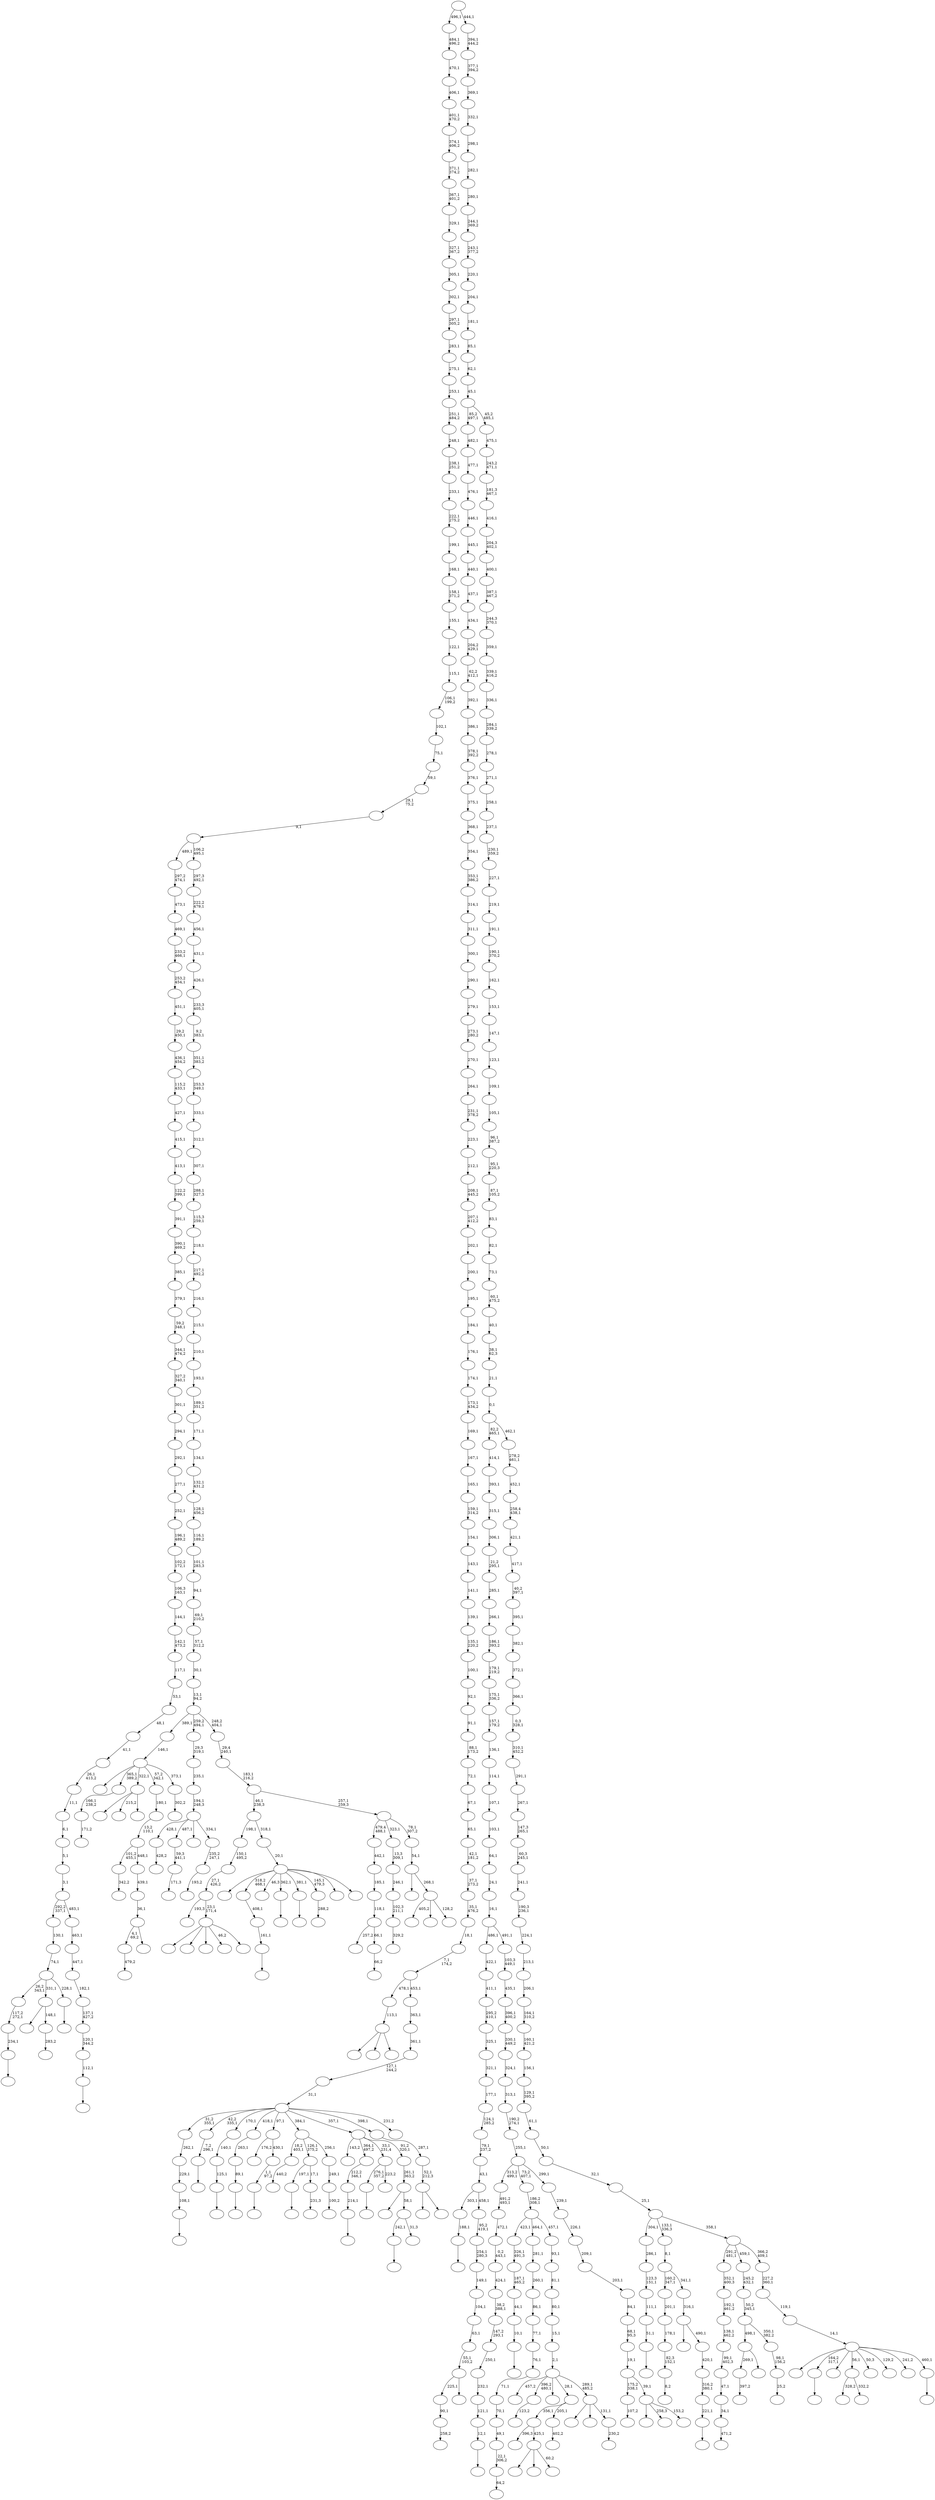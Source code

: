digraph T {
	600 [label=""]
	599 [label=""]
	598 [label=""]
	597 [label=""]
	596 [label=""]
	595 [label=""]
	594 [label=""]
	593 [label=""]
	592 [label=""]
	591 [label=""]
	590 [label=""]
	589 [label=""]
	588 [label=""]
	587 [label=""]
	586 [label=""]
	585 [label=""]
	584 [label=""]
	583 [label=""]
	582 [label=""]
	581 [label=""]
	580 [label=""]
	579 [label=""]
	578 [label=""]
	577 [label=""]
	576 [label=""]
	575 [label=""]
	574 [label=""]
	573 [label=""]
	572 [label=""]
	571 [label=""]
	570 [label=""]
	569 [label=""]
	568 [label=""]
	567 [label=""]
	566 [label=""]
	565 [label=""]
	564 [label=""]
	563 [label=""]
	562 [label=""]
	561 [label=""]
	560 [label=""]
	559 [label=""]
	558 [label=""]
	557 [label=""]
	556 [label=""]
	555 [label=""]
	554 [label=""]
	553 [label=""]
	552 [label=""]
	551 [label=""]
	550 [label=""]
	549 [label=""]
	548 [label=""]
	547 [label=""]
	546 [label=""]
	545 [label=""]
	544 [label=""]
	543 [label=""]
	542 [label=""]
	541 [label=""]
	540 [label=""]
	539 [label=""]
	538 [label=""]
	537 [label=""]
	536 [label=""]
	535 [label=""]
	534 [label=""]
	533 [label=""]
	532 [label=""]
	531 [label=""]
	530 [label=""]
	529 [label=""]
	528 [label=""]
	527 [label=""]
	526 [label=""]
	525 [label=""]
	524 [label=""]
	523 [label=""]
	522 [label=""]
	521 [label=""]
	520 [label=""]
	519 [label=""]
	518 [label=""]
	517 [label=""]
	516 [label=""]
	515 [label=""]
	514 [label=""]
	513 [label=""]
	512 [label=""]
	511 [label=""]
	510 [label=""]
	509 [label=""]
	508 [label=""]
	507 [label=""]
	506 [label=""]
	505 [label=""]
	504 [label=""]
	503 [label=""]
	502 [label=""]
	501 [label=""]
	500 [label=""]
	499 [label=""]
	498 [label=""]
	497 [label=""]
	496 [label=""]
	495 [label=""]
	494 [label=""]
	493 [label=""]
	492 [label=""]
	491 [label=""]
	490 [label=""]
	489 [label=""]
	488 [label=""]
	487 [label=""]
	486 [label=""]
	485 [label=""]
	484 [label=""]
	483 [label=""]
	482 [label=""]
	481 [label=""]
	480 [label=""]
	479 [label=""]
	478 [label=""]
	477 [label=""]
	476 [label=""]
	475 [label=""]
	474 [label=""]
	473 [label=""]
	472 [label=""]
	471 [label=""]
	470 [label=""]
	469 [label=""]
	468 [label=""]
	467 [label=""]
	466 [label=""]
	465 [label=""]
	464 [label=""]
	463 [label=""]
	462 [label=""]
	461 [label=""]
	460 [label=""]
	459 [label=""]
	458 [label=""]
	457 [label=""]
	456 [label=""]
	455 [label=""]
	454 [label=""]
	453 [label=""]
	452 [label=""]
	451 [label=""]
	450 [label=""]
	449 [label=""]
	448 [label=""]
	447 [label=""]
	446 [label=""]
	445 [label=""]
	444 [label=""]
	443 [label=""]
	442 [label=""]
	441 [label=""]
	440 [label=""]
	439 [label=""]
	438 [label=""]
	437 [label=""]
	436 [label=""]
	435 [label=""]
	434 [label=""]
	433 [label=""]
	432 [label=""]
	431 [label=""]
	430 [label=""]
	429 [label=""]
	428 [label=""]
	427 [label=""]
	426 [label=""]
	425 [label=""]
	424 [label=""]
	423 [label=""]
	422 [label=""]
	421 [label=""]
	420 [label=""]
	419 [label=""]
	418 [label=""]
	417 [label=""]
	416 [label=""]
	415 [label=""]
	414 [label=""]
	413 [label=""]
	412 [label=""]
	411 [label=""]
	410 [label=""]
	409 [label=""]
	408 [label=""]
	407 [label=""]
	406 [label=""]
	405 [label=""]
	404 [label=""]
	403 [label=""]
	402 [label=""]
	401 [label=""]
	400 [label=""]
	399 [label=""]
	398 [label=""]
	397 [label=""]
	396 [label=""]
	395 [label=""]
	394 [label=""]
	393 [label=""]
	392 [label=""]
	391 [label=""]
	390 [label=""]
	389 [label=""]
	388 [label=""]
	387 [label=""]
	386 [label=""]
	385 [label=""]
	384 [label=""]
	383 [label=""]
	382 [label=""]
	381 [label=""]
	380 [label=""]
	379 [label=""]
	378 [label=""]
	377 [label=""]
	376 [label=""]
	375 [label=""]
	374 [label=""]
	373 [label=""]
	372 [label=""]
	371 [label=""]
	370 [label=""]
	369 [label=""]
	368 [label=""]
	367 [label=""]
	366 [label=""]
	365 [label=""]
	364 [label=""]
	363 [label=""]
	362 [label=""]
	361 [label=""]
	360 [label=""]
	359 [label=""]
	358 [label=""]
	357 [label=""]
	356 [label=""]
	355 [label=""]
	354 [label=""]
	353 [label=""]
	352 [label=""]
	351 [label=""]
	350 [label=""]
	349 [label=""]
	348 [label=""]
	347 [label=""]
	346 [label=""]
	345 [label=""]
	344 [label=""]
	343 [label=""]
	342 [label=""]
	341 [label=""]
	340 [label=""]
	339 [label=""]
	338 [label=""]
	337 [label=""]
	336 [label=""]
	335 [label=""]
	334 [label=""]
	333 [label=""]
	332 [label=""]
	331 [label=""]
	330 [label=""]
	329 [label=""]
	328 [label=""]
	327 [label=""]
	326 [label=""]
	325 [label=""]
	324 [label=""]
	323 [label=""]
	322 [label=""]
	321 [label=""]
	320 [label=""]
	319 [label=""]
	318 [label=""]
	317 [label=""]
	316 [label=""]
	315 [label=""]
	314 [label=""]
	313 [label=""]
	312 [label=""]
	311 [label=""]
	310 [label=""]
	309 [label=""]
	308 [label=""]
	307 [label=""]
	306 [label=""]
	305 [label=""]
	304 [label=""]
	303 [label=""]
	302 [label=""]
	301 [label=""]
	300 [label=""]
	299 [label=""]
	298 [label=""]
	297 [label=""]
	296 [label=""]
	295 [label=""]
	294 [label=""]
	293 [label=""]
	292 [label=""]
	291 [label=""]
	290 [label=""]
	289 [label=""]
	288 [label=""]
	287 [label=""]
	286 [label=""]
	285 [label=""]
	284 [label=""]
	283 [label=""]
	282 [label=""]
	281 [label=""]
	280 [label=""]
	279 [label=""]
	278 [label=""]
	277 [label=""]
	276 [label=""]
	275 [label=""]
	274 [label=""]
	273 [label=""]
	272 [label=""]
	271 [label=""]
	270 [label=""]
	269 [label=""]
	268 [label=""]
	267 [label=""]
	266 [label=""]
	265 [label=""]
	264 [label=""]
	263 [label=""]
	262 [label=""]
	261 [label=""]
	260 [label=""]
	259 [label=""]
	258 [label=""]
	257 [label=""]
	256 [label=""]
	255 [label=""]
	254 [label=""]
	253 [label=""]
	252 [label=""]
	251 [label=""]
	250 [label=""]
	249 [label=""]
	248 [label=""]
	247 [label=""]
	246 [label=""]
	245 [label=""]
	244 [label=""]
	243 [label=""]
	242 [label=""]
	241 [label=""]
	240 [label=""]
	239 [label=""]
	238 [label=""]
	237 [label=""]
	236 [label=""]
	235 [label=""]
	234 [label=""]
	233 [label=""]
	232 [label=""]
	231 [label=""]
	230 [label=""]
	229 [label=""]
	228 [label=""]
	227 [label=""]
	226 [label=""]
	225 [label=""]
	224 [label=""]
	223 [label=""]
	222 [label=""]
	221 [label=""]
	220 [label=""]
	219 [label=""]
	218 [label=""]
	217 [label=""]
	216 [label=""]
	215 [label=""]
	214 [label=""]
	213 [label=""]
	212 [label=""]
	211 [label=""]
	210 [label=""]
	209 [label=""]
	208 [label=""]
	207 [label=""]
	206 [label=""]
	205 [label=""]
	204 [label=""]
	203 [label=""]
	202 [label=""]
	201 [label=""]
	200 [label=""]
	199 [label=""]
	198 [label=""]
	197 [label=""]
	196 [label=""]
	195 [label=""]
	194 [label=""]
	193 [label=""]
	192 [label=""]
	191 [label=""]
	190 [label=""]
	189 [label=""]
	188 [label=""]
	187 [label=""]
	186 [label=""]
	185 [label=""]
	184 [label=""]
	183 [label=""]
	182 [label=""]
	181 [label=""]
	180 [label=""]
	179 [label=""]
	178 [label=""]
	177 [label=""]
	176 [label=""]
	175 [label=""]
	174 [label=""]
	173 [label=""]
	172 [label=""]
	171 [label=""]
	170 [label=""]
	169 [label=""]
	168 [label=""]
	167 [label=""]
	166 [label=""]
	165 [label=""]
	164 [label=""]
	163 [label=""]
	162 [label=""]
	161 [label=""]
	160 [label=""]
	159 [label=""]
	158 [label=""]
	157 [label=""]
	156 [label=""]
	155 [label=""]
	154 [label=""]
	153 [label=""]
	152 [label=""]
	151 [label=""]
	150 [label=""]
	149 [label=""]
	148 [label=""]
	147 [label=""]
	146 [label=""]
	145 [label=""]
	144 [label=""]
	143 [label=""]
	142 [label=""]
	141 [label=""]
	140 [label=""]
	139 [label=""]
	138 [label=""]
	137 [label=""]
	136 [label=""]
	135 [label=""]
	134 [label=""]
	133 [label=""]
	132 [label=""]
	131 [label=""]
	130 [label=""]
	129 [label=""]
	128 [label=""]
	127 [label=""]
	126 [label=""]
	125 [label=""]
	124 [label=""]
	123 [label=""]
	122 [label=""]
	121 [label=""]
	120 [label=""]
	119 [label=""]
	118 [label=""]
	117 [label=""]
	116 [label=""]
	115 [label=""]
	114 [label=""]
	113 [label=""]
	112 [label=""]
	111 [label=""]
	110 [label=""]
	109 [label=""]
	108 [label=""]
	107 [label=""]
	106 [label=""]
	105 [label=""]
	104 [label=""]
	103 [label=""]
	102 [label=""]
	101 [label=""]
	100 [label=""]
	99 [label=""]
	98 [label=""]
	97 [label=""]
	96 [label=""]
	95 [label=""]
	94 [label=""]
	93 [label=""]
	92 [label=""]
	91 [label=""]
	90 [label=""]
	89 [label=""]
	88 [label=""]
	87 [label=""]
	86 [label=""]
	85 [label=""]
	84 [label=""]
	83 [label=""]
	82 [label=""]
	81 [label=""]
	80 [label=""]
	79 [label=""]
	78 [label=""]
	77 [label=""]
	76 [label=""]
	75 [label=""]
	74 [label=""]
	73 [label=""]
	72 [label=""]
	71 [label=""]
	70 [label=""]
	69 [label=""]
	68 [label=""]
	67 [label=""]
	66 [label=""]
	65 [label=""]
	64 [label=""]
	63 [label=""]
	62 [label=""]
	61 [label=""]
	60 [label=""]
	59 [label=""]
	58 [label=""]
	57 [label=""]
	56 [label=""]
	55 [label=""]
	54 [label=""]
	53 [label=""]
	52 [label=""]
	51 [label=""]
	50 [label=""]
	49 [label=""]
	48 [label=""]
	47 [label=""]
	46 [label=""]
	45 [label=""]
	44 [label=""]
	43 [label=""]
	42 [label=""]
	41 [label=""]
	40 [label=""]
	39 [label=""]
	38 [label=""]
	37 [label=""]
	36 [label=""]
	35 [label=""]
	34 [label=""]
	33 [label=""]
	32 [label=""]
	31 [label=""]
	30 [label=""]
	29 [label=""]
	28 [label=""]
	27 [label=""]
	26 [label=""]
	25 [label=""]
	24 [label=""]
	23 [label=""]
	22 [label=""]
	21 [label=""]
	20 [label=""]
	19 [label=""]
	18 [label=""]
	17 [label=""]
	16 [label=""]
	15 [label=""]
	14 [label=""]
	13 [label=""]
	12 [label=""]
	11 [label=""]
	10 [label=""]
	9 [label=""]
	8 [label=""]
	7 [label=""]
	6 [label=""]
	5 [label=""]
	4 [label=""]
	3 [label=""]
	2 [label=""]
	1 [label=""]
	0 [label=""]
	598 -> 599 [label=""]
	592 -> 593 [label="479,2"]
	586 -> 587 [label="8,2"]
	585 -> 586 [label="82,3\n152,1"]
	584 -> 585 [label="178,1"]
	583 -> 584 [label="201,1"]
	581 -> 582 [label=""]
	580 -> 581 [label="108,1"]
	579 -> 580 [label="229,1"]
	578 -> 579 [label="262,1"]
	575 -> 576 [label=""]
	574 -> 575 [label="7,2\n296,1"]
	572 -> 573 [label=""]
	571 -> 572 [label="125,1"]
	570 -> 571 [label="140,1"]
	568 -> 569 [label="397,2"]
	566 -> 567 [label=""]
	563 -> 564 [label="428,2"]
	560 -> 568 [label="269,1"]
	560 -> 561 [label=""]
	558 -> 559 [label="342,2"]
	554 -> 555 [label=""]
	551 -> 552 [label=""]
	550 -> 551 [label="188,1"]
	548 -> 549 [label=""]
	547 -> 548 [label="10,1"]
	546 -> 547 [label="44,1"]
	545 -> 546 [label="187,1\n465,2"]
	544 -> 545 [label="326,1\n491,3"]
	542 -> 543 [label=""]
	541 -> 542 [label="234,1"]
	540 -> 541 [label="117,2\n272,1"]
	538 -> 539 [label="64,2"]
	537 -> 538 [label="22,1\n306,2"]
	536 -> 537 [label="49,1"]
	535 -> 536 [label="70,1"]
	534 -> 535 [label="71,1"]
	533 -> 534 [label="76,1"]
	532 -> 533 [label="77,1"]
	531 -> 532 [label="86,1"]
	530 -> 531 [label="260,1"]
	529 -> 530 [label="281,1"]
	526 -> 527 [label=""]
	525 -> 526 [label="89,1"]
	524 -> 525 [label="263,1"]
	522 -> 523 [label=""]
	521 -> 522 [label="214,1"]
	520 -> 521 [label="212,2\n346,1"]
	518 -> 519 [label="471,2"]
	517 -> 518 [label="34,1"]
	516 -> 517 [label="47,1"]
	515 -> 516 [label="99,1\n402,3"]
	514 -> 515 [label="138,1\n462,2"]
	513 -> 514 [label="192,1\n461,2"]
	512 -> 513 [label="352,1\n400,3"]
	510 -> 511 [label=""]
	509 -> 510 [label="51,1"]
	508 -> 509 [label="111,1"]
	507 -> 508 [label="123,3\n151,1"]
	506 -> 507 [label="286,1"]
	504 -> 505 [label="440,2"]
	501 -> 502 [label=""]
	500 -> 501 [label="161,1"]
	499 -> 500 [label="408,1"]
	495 -> 496 [label="231,3"]
	494 -> 598 [label="197,1"]
	494 -> 495 [label="17,1"]
	492 -> 493 [label=""]
	491 -> 492 [label="1,1\n97,2"]
	490 -> 600 [label="176,2"]
	490 -> 491 [label="430,1"]
	486 -> 487 [label="123,2"]
	484 -> 485 [label="25,2"]
	483 -> 484 [label="98,1\n156,2"]
	482 -> 560 [label="498,1"]
	482 -> 483 [label="350,1\n382,2"]
	481 -> 482 [label="50,2\n345,1"]
	480 -> 481 [label="245,2\n432,1"]
	477 -> 554 [label="276,1\n357,2"]
	477 -> 478 [label="223,2"]
	475 -> 476 [label="100,2"]
	474 -> 475 [label="249,1"]
	473 -> 504 [label="18,2\n403,1"]
	473 -> 494 [label="126,1\n375,2"]
	473 -> 474 [label="256,1"]
	471 -> 472 [label="171,2"]
	470 -> 471 [label="166,1\n238,2"]
	468 -> 565 [label=""]
	468 -> 553 [label="215,2"]
	468 -> 469 [label=""]
	464 -> 566 [label="242,1"]
	464 -> 465 [label="31,3"]
	463 -> 497 [label=""]
	463 -> 464 [label="58,1"]
	462 -> 463 [label="261,1\n363,2"]
	461 -> 588 [label="143,2"]
	461 -> 520 [label="364,1\n497,2"]
	461 -> 477 [label="33,1\n231,4"]
	461 -> 462 [label="91,2\n320,1"]
	458 -> 528 [label=""]
	458 -> 488 [label=""]
	458 -> 459 [label="60,2"]
	457 -> 591 [label="396,3"]
	457 -> 458 [label="425,1"]
	455 -> 456 [label=""]
	454 -> 455 [label="12,1"]
	453 -> 454 [label="121,1"]
	452 -> 453 [label="232,1"]
	451 -> 452 [label="250,1"]
	450 -> 451 [label="147,2\n293,1"]
	449 -> 450 [label="38,2\n388,1"]
	448 -> 449 [label="424,1"]
	447 -> 448 [label="0,2\n443,1"]
	446 -> 447 [label="472,1"]
	445 -> 446 [label="491,2\n493,1"]
	443 -> 562 [label=""]
	443 -> 444 [label=""]
	442 -> 443 [label="52,1\n212,3"]
	441 -> 442 [label="287,1"]
	438 -> 439 [label=""]
	436 -> 592 [label="4,1\n69,2"]
	436 -> 437 [label=""]
	435 -> 436 [label="36,1"]
	434 -> 435 [label="439,1"]
	433 -> 558 [label="101,2\n455,1"]
	433 -> 434 [label="448,1"]
	432 -> 433 [label="13,2\n110,1"]
	431 -> 432 [label="180,1"]
	429 -> 430 [label="66,2"]
	428 -> 589 [label="257,2"]
	428 -> 429 [label="66,1"]
	427 -> 428 [label="118,1"]
	426 -> 427 [label="185,1"]
	425 -> 426 [label="442,1"]
	423 -> 424 [label="302,2"]
	422 -> 489 [label=""]
	422 -> 470 [label="365,1\n389,2"]
	422 -> 468 [label="322,1"]
	422 -> 431 [label="57,2\n342,1"]
	422 -> 423 [label="373,1"]
	421 -> 422 [label="146,1"]
	419 -> 420 [label=""]
	417 -> 418 [label=""]
	415 -> 416 [label="107,2"]
	413 -> 414 [label="402,2"]
	412 -> 457 [label="356,1"]
	412 -> 413 [label="205,1"]
	410 -> 411 [label="171,3"]
	409 -> 410 [label="59,3\n441,1"]
	407 -> 503 [label=""]
	407 -> 479 [label=""]
	407 -> 408 [label=""]
	406 -> 407 [label="113,1"]
	404 -> 405 [label="329,2"]
	403 -> 404 [label="102,3\n211,1"]
	402 -> 403 [label="246,1"]
	401 -> 402 [label="13,3\n309,1"]
	398 -> 399 [label="283,2"]
	397 -> 557 [label=""]
	397 -> 398 [label="148,1"]
	391 -> 392 [label="288,2"]
	389 -> 393 [label="328,2"]
	389 -> 390 [label="332,2"]
	387 -> 388 [label="230,2"]
	386 -> 595 [label=""]
	386 -> 400 [label=""]
	386 -> 387 [label="131,1"]
	385 -> 577 [label="457,2"]
	385 -> 486 [label="396,2\n480,1"]
	385 -> 440 [label=""]
	385 -> 412 [label="28,1"]
	385 -> 386 [label="289,1\n485,2"]
	384 -> 385 [label="2,1"]
	383 -> 384 [label="15,1"]
	382 -> 383 [label="80,1"]
	381 -> 382 [label="81,1"]
	380 -> 381 [label="93,1"]
	379 -> 544 [label="423,1"]
	379 -> 529 [label="464,1"]
	379 -> 380 [label="457,1"]
	378 -> 379 [label="186,2\n308,1"]
	376 -> 377 [label="193,2"]
	375 -> 376 [label="235,2\n247,1"]
	374 -> 563 [label="428,1"]
	374 -> 409 [label="487,1"]
	374 -> 396 [label=""]
	374 -> 375 [label="334,1"]
	373 -> 374 [label="194,1\n248,3"]
	372 -> 373 [label="235,1"]
	371 -> 372 [label="29,3\n319,1"]
	369 -> 370 [label=""]
	368 -> 540 [label="26,2\n343,1"]
	368 -> 397 [label="331,1"]
	368 -> 369 [label="228,1"]
	367 -> 368 [label="74,1"]
	366 -> 367 [label="130,1"]
	364 -> 365 [label=""]
	363 -> 364 [label="112,1"]
	362 -> 363 [label="120,1\n344,2"]
	361 -> 362 [label="137,1\n427,2"]
	360 -> 361 [label="182,1"]
	359 -> 360 [label="447,1"]
	358 -> 359 [label="463,1"]
	357 -> 366 [label="292,2\n337,1"]
	357 -> 358 [label="483,1"]
	356 -> 357 [label="3,1"]
	355 -> 356 [label="5,1"]
	354 -> 355 [label="6,1"]
	353 -> 354 [label="11,1"]
	352 -> 353 [label="26,1\n413,2"]
	351 -> 352 [label="41,1"]
	350 -> 351 [label="48,1"]
	349 -> 350 [label="53,1"]
	348 -> 349 [label="117,1"]
	347 -> 348 [label="142,1\n473,2"]
	346 -> 347 [label="144,1"]
	345 -> 346 [label="106,3\n163,1"]
	344 -> 345 [label="102,2\n172,1"]
	343 -> 344 [label="196,1\n489,2"]
	342 -> 343 [label="252,1"]
	341 -> 342 [label="277,1"]
	340 -> 341 [label="292,1"]
	339 -> 340 [label="294,1"]
	338 -> 339 [label="301,1"]
	337 -> 338 [label="327,2\n340,1"]
	336 -> 337 [label="344,1\n474,2"]
	335 -> 336 [label="59,2\n348,1"]
	334 -> 335 [label="379,1"]
	333 -> 334 [label="385,1"]
	332 -> 333 [label="390,1\n469,2"]
	331 -> 332 [label="391,1"]
	330 -> 331 [label="122,2\n399,1"]
	329 -> 330 [label="413,1"]
	328 -> 329 [label="415,1"]
	327 -> 328 [label="427,1"]
	326 -> 327 [label="115,2\n433,1"]
	325 -> 326 [label="436,1\n454,2"]
	324 -> 325 [label="29,2\n450,1"]
	323 -> 324 [label="451,1"]
	322 -> 323 [label="253,2\n454,1"]
	321 -> 322 [label="233,2\n466,1"]
	320 -> 321 [label="469,1"]
	319 -> 320 [label="473,1"]
	318 -> 319 [label="297,2\n474,1"]
	314 -> 315 [label="258,2"]
	313 -> 314 [label="90,1"]
	309 -> 310 [label=""]
	308 -> 309 [label="221,1"]
	307 -> 308 [label="316,2\n380,1"]
	306 -> 307 [label="420,1"]
	305 -> 596 [label=""]
	305 -> 306 [label="490,1"]
	304 -> 305 [label="316,1"]
	303 -> 583 [label="160,2\n347,1"]
	303 -> 304 [label="341,1"]
	302 -> 303 [label="8,1"]
	298 -> 313 [label="225,1"]
	298 -> 299 [label=""]
	297 -> 298 [label="55,1\n103,2"]
	296 -> 297 [label="63,1"]
	295 -> 296 [label="104,1"]
	294 -> 295 [label="149,1"]
	293 -> 294 [label="254,1\n280,3"]
	292 -> 293 [label="95,2\n419,1"]
	291 -> 550 [label="303,1"]
	291 -> 292 [label="458,1"]
	290 -> 291 [label="43,1"]
	289 -> 290 [label="79,1\n237,2"]
	288 -> 289 [label="124,1\n285,2"]
	287 -> 288 [label="177,1"]
	286 -> 287 [label="321,1"]
	285 -> 286 [label="325,1"]
	284 -> 285 [label="295,2\n410,1"]
	283 -> 284 [label="411,1"]
	282 -> 283 [label="422,1"]
	280 -> 556 [label=""]
	280 -> 467 [label=""]
	280 -> 466 [label=""]
	280 -> 316 [label="46,2"]
	280 -> 281 [label=""]
	279 -> 394 [label="193,3"]
	279 -> 280 [label="23,1\n171,4"]
	278 -> 279 [label="27,1\n426,2"]
	277 -> 278 [label="150,1\n495,2"]
	273 -> 317 [label=""]
	273 -> 275 [label="258,3"]
	273 -> 274 [label="153,2"]
	272 -> 415 [label="175,2\n338,1"]
	272 -> 273 [label="39,1"]
	271 -> 272 [label="19,1"]
	270 -> 271 [label="68,1\n95,3"]
	269 -> 270 [label="84,1"]
	268 -> 269 [label="203,1"]
	267 -> 268 [label="209,1"]
	266 -> 267 [label="226,1"]
	265 -> 266 [label="239,1"]
	264 -> 445 [label="313,2\n499,1"]
	264 -> 378 [label="73,2\n407,1"]
	264 -> 265 [label="299,1"]
	263 -> 264 [label="255,1"]
	262 -> 263 [label="190,2\n274,1"]
	261 -> 262 [label="313,1"]
	260 -> 261 [label="324,1"]
	259 -> 260 [label="330,1\n449,2"]
	258 -> 259 [label="396,1\n400,2"]
	257 -> 258 [label="435,1"]
	256 -> 257 [label="103,3\n449,1"]
	255 -> 282 [label="486,1"]
	255 -> 256 [label="491,1"]
	254 -> 255 [label="16,1"]
	253 -> 254 [label="24,1"]
	252 -> 253 [label="64,1"]
	251 -> 252 [label="103,1"]
	250 -> 251 [label="107,1"]
	249 -> 250 [label="114,1"]
	248 -> 249 [label="136,1"]
	247 -> 248 [label="157,1\n179,2"]
	246 -> 247 [label="175,1\n336,2"]
	245 -> 246 [label="179,1\n219,2"]
	244 -> 245 [label="186,1\n393,2"]
	243 -> 244 [label="266,1"]
	242 -> 243 [label="285,1"]
	241 -> 242 [label="21,2\n295,1"]
	240 -> 241 [label="306,1"]
	239 -> 240 [label="315,1"]
	238 -> 239 [label="393,1"]
	237 -> 238 [label="414,1"]
	235 -> 594 [label=""]
	235 -> 499 [label="318,2\n468,1"]
	235 -> 460 [label="46,3"]
	235 -> 438 [label="362,1"]
	235 -> 419 [label="381,1"]
	235 -> 391 [label="145,1\n479,3"]
	235 -> 276 [label=""]
	235 -> 236 [label=""]
	234 -> 235 [label="20,1"]
	233 -> 277 [label="198,1"]
	233 -> 234 [label="318,1"]
	231 -> 597 [label="405,2"]
	231 -> 498 [label=""]
	231 -> 232 [label="128,2"]
	230 -> 301 [label=""]
	230 -> 231 [label="268,1"]
	229 -> 230 [label="54,1"]
	228 -> 425 [label="479,4\n488,1"]
	228 -> 401 [label="323,1"]
	228 -> 229 [label="78,1\n307,2"]
	227 -> 233 [label="46,1\n238,3"]
	227 -> 228 [label="257,1\n259,3"]
	226 -> 227 [label="183,1\n216,2"]
	225 -> 226 [label="29,4\n240,1"]
	224 -> 421 [label="389,1"]
	224 -> 371 [label="259,2\n494,1"]
	224 -> 225 [label="248,2\n404,1"]
	223 -> 224 [label="13,1\n94,2"]
	222 -> 223 [label="30,1"]
	221 -> 222 [label="57,1\n312,2"]
	220 -> 221 [label="69,1\n210,2"]
	219 -> 220 [label="94,1"]
	218 -> 219 [label="101,1\n283,3"]
	217 -> 218 [label="116,1\n189,2"]
	216 -> 217 [label="128,1\n456,2"]
	215 -> 216 [label="132,1\n431,2"]
	214 -> 215 [label="134,1"]
	213 -> 214 [label="171,1"]
	212 -> 213 [label="189,1\n351,2"]
	211 -> 212 [label="193,1"]
	210 -> 211 [label="210,1"]
	209 -> 210 [label="215,1"]
	208 -> 209 [label="216,1"]
	207 -> 208 [label="217,1\n492,2"]
	206 -> 207 [label="218,1"]
	205 -> 206 [label="115,3\n259,1"]
	204 -> 205 [label="288,1\n327,3"]
	203 -> 204 [label="307,1"]
	202 -> 203 [label="312,1"]
	201 -> 202 [label="333,1"]
	200 -> 201 [label="253,3\n349,1"]
	199 -> 200 [label="351,1\n383,2"]
	198 -> 199 [label="9,2\n383,1"]
	197 -> 198 [label="233,3\n405,1"]
	196 -> 197 [label="426,1"]
	195 -> 196 [label="431,1"]
	194 -> 195 [label="456,1"]
	193 -> 194 [label="222,2\n479,1"]
	192 -> 193 [label="297,3\n492,1"]
	191 -> 318 [label="489,1"]
	191 -> 192 [label="106,2\n495,1"]
	190 -> 191 [label="9,1"]
	189 -> 190 [label="29,1\n75,2"]
	188 -> 189 [label="59,1"]
	187 -> 188 [label="75,1"]
	186 -> 187 [label="102,1"]
	185 -> 186 [label="106,1\n199,2"]
	184 -> 185 [label="115,1"]
	183 -> 184 [label="122,1"]
	182 -> 183 [label="155,1"]
	181 -> 182 [label="158,1\n371,2"]
	180 -> 181 [label="168,1"]
	179 -> 180 [label="199,1"]
	178 -> 179 [label="222,1\n275,2"]
	177 -> 178 [label="233,1"]
	176 -> 177 [label="238,1\n251,2"]
	175 -> 176 [label="248,1"]
	174 -> 175 [label="251,1\n484,2"]
	173 -> 174 [label="253,1"]
	172 -> 173 [label="275,1"]
	171 -> 172 [label="283,1"]
	170 -> 171 [label="297,1\n305,2"]
	169 -> 170 [label="302,1"]
	168 -> 169 [label="305,1"]
	167 -> 168 [label="327,1\n367,2"]
	166 -> 167 [label="329,1"]
	165 -> 166 [label="367,1\n401,2"]
	164 -> 165 [label="371,1\n374,2"]
	163 -> 164 [label="374,1\n406,2"]
	162 -> 163 [label="401,1\n470,2"]
	161 -> 162 [label="406,1"]
	160 -> 161 [label="470,1"]
	159 -> 160 [label="484,1\n496,2"]
	157 -> 578 [label="31,2\n355,1"]
	157 -> 574 [label="42,2\n335,1"]
	157 -> 570 [label="170,1"]
	157 -> 524 [label="418,1"]
	157 -> 490 [label="97,1"]
	157 -> 473 [label="384,1"]
	157 -> 461 [label="357,1"]
	157 -> 441 [label="398,1"]
	157 -> 158 [label="231,2"]
	156 -> 157 [label="31,1"]
	155 -> 156 [label="127,1\n244,2"]
	154 -> 155 [label="361,1"]
	153 -> 154 [label="363,1"]
	152 -> 406 [label="478,1"]
	152 -> 153 [label="453,1"]
	151 -> 152 [label="7,1\n174,2"]
	150 -> 151 [label="18,1"]
	149 -> 150 [label="35,1\n476,2"]
	148 -> 149 [label="37,1\n273,2"]
	147 -> 148 [label="42,1\n181,2"]
	146 -> 147 [label="65,1"]
	145 -> 146 [label="67,1"]
	144 -> 145 [label="72,1"]
	143 -> 144 [label="88,1\n173,2"]
	142 -> 143 [label="91,1"]
	141 -> 142 [label="92,1"]
	140 -> 141 [label="100,1"]
	139 -> 140 [label="135,1\n220,2"]
	138 -> 139 [label="139,1"]
	137 -> 138 [label="141,1"]
	136 -> 137 [label="143,1"]
	135 -> 136 [label="154,1"]
	134 -> 135 [label="159,1\n314,2"]
	133 -> 134 [label="165,1"]
	132 -> 133 [label="167,1"]
	131 -> 132 [label="169,1"]
	130 -> 131 [label="173,1\n434,2"]
	129 -> 130 [label="174,1"]
	128 -> 129 [label="176,1"]
	127 -> 128 [label="184,1"]
	126 -> 127 [label="195,1"]
	125 -> 126 [label="200,1"]
	124 -> 125 [label="202,1"]
	123 -> 124 [label="207,1\n412,2"]
	122 -> 123 [label="208,1\n445,2"]
	121 -> 122 [label="212,1"]
	120 -> 121 [label="223,1"]
	119 -> 120 [label="231,1\n378,2"]
	118 -> 119 [label="264,1"]
	117 -> 118 [label="270,1"]
	116 -> 117 [label="273,1\n280,2"]
	115 -> 116 [label="279,1"]
	114 -> 115 [label="290,1"]
	113 -> 114 [label="300,1"]
	112 -> 113 [label="311,1"]
	111 -> 112 [label="314,1"]
	110 -> 111 [label="353,1\n386,2"]
	109 -> 110 [label="354,1"]
	108 -> 109 [label="368,1"]
	107 -> 108 [label="375,1"]
	106 -> 107 [label="376,1"]
	105 -> 106 [label="378,1\n392,2"]
	104 -> 105 [label="386,1"]
	103 -> 104 [label="392,1"]
	102 -> 103 [label="62,2\n412,1"]
	101 -> 102 [label="204,2\n429,1"]
	100 -> 101 [label="434,1"]
	99 -> 100 [label="437,1"]
	98 -> 99 [label="440,1"]
	97 -> 98 [label="445,1"]
	96 -> 97 [label="446,1"]
	95 -> 96 [label="476,1"]
	94 -> 95 [label="477,1"]
	93 -> 94 [label="482,1"]
	91 -> 92 [label=""]
	90 -> 590 [label=""]
	90 -> 417 [label="164,2\n317,1"]
	90 -> 395 [label=""]
	90 -> 389 [label="56,1"]
	90 -> 312 [label="50,3"]
	90 -> 311 [label="129,2"]
	90 -> 300 [label="241,2"]
	90 -> 91 [label="460,1"]
	89 -> 90 [label="14,1"]
	88 -> 89 [label="119,1"]
	87 -> 88 [label="227,2\n360,1"]
	86 -> 512 [label="291,2\n481,1"]
	86 -> 480 [label="459,1"]
	86 -> 87 [label="366,2\n409,1"]
	85 -> 506 [label="304,1"]
	85 -> 302 [label="133,1\n336,3"]
	85 -> 86 [label="358,1"]
	84 -> 85 [label="25,1"]
	83 -> 84 [label="32,1"]
	82 -> 83 [label="50,1"]
	81 -> 82 [label="61,1"]
	80 -> 81 [label="129,1\n395,2"]
	79 -> 80 [label="156,1"]
	78 -> 79 [label="160,1\n421,2"]
	77 -> 78 [label="164,1\n310,2"]
	76 -> 77 [label="206,1"]
	75 -> 76 [label="213,1"]
	74 -> 75 [label="224,1"]
	73 -> 74 [label="190,3\n236,1"]
	72 -> 73 [label="241,1"]
	71 -> 72 [label="60,3\n245,1"]
	70 -> 71 [label="147,3\n265,1"]
	69 -> 70 [label="267,1"]
	68 -> 69 [label="291,1"]
	67 -> 68 [label="310,1\n452,2"]
	66 -> 67 [label="0,3\n328,1"]
	65 -> 66 [label="366,1"]
	64 -> 65 [label="372,1"]
	63 -> 64 [label="382,1"]
	62 -> 63 [label="395,1"]
	61 -> 62 [label="40,2\n397,1"]
	60 -> 61 [label="417,1"]
	59 -> 60 [label="421,1"]
	58 -> 59 [label="258,4\n438,1"]
	57 -> 58 [label="452,1"]
	56 -> 57 [label="278,2\n461,1"]
	55 -> 237 [label="82,2\n465,1"]
	55 -> 56 [label="462,1"]
	54 -> 55 [label="0,1"]
	53 -> 54 [label="21,1"]
	52 -> 53 [label="38,1\n62,3"]
	51 -> 52 [label="40,1"]
	50 -> 51 [label="60,1\n475,2"]
	49 -> 50 [label="73,1"]
	48 -> 49 [label="82,1"]
	47 -> 48 [label="83,1"]
	46 -> 47 [label="87,1\n105,2"]
	45 -> 46 [label="95,1\n220,3"]
	44 -> 45 [label="96,1\n387,2"]
	43 -> 44 [label="105,1"]
	42 -> 43 [label="109,1"]
	41 -> 42 [label="123,1"]
	40 -> 41 [label="147,1"]
	39 -> 40 [label="153,1"]
	38 -> 39 [label="162,1"]
	37 -> 38 [label="190,1\n370,2"]
	36 -> 37 [label="191,1"]
	35 -> 36 [label="219,1"]
	34 -> 35 [label="227,1"]
	33 -> 34 [label="230,1\n359,2"]
	32 -> 33 [label="237,1"]
	31 -> 32 [label="258,1"]
	30 -> 31 [label="271,1"]
	29 -> 30 [label="278,1"]
	28 -> 29 [label="284,1\n339,2"]
	27 -> 28 [label="336,1"]
	26 -> 27 [label="339,1\n416,2"]
	25 -> 26 [label="359,1"]
	24 -> 25 [label="244,3\n370,1"]
	23 -> 24 [label="387,1\n467,2"]
	22 -> 23 [label="400,1"]
	21 -> 22 [label="204,3\n402,1"]
	20 -> 21 [label="416,1"]
	19 -> 20 [label="181,3\n467,1"]
	18 -> 19 [label="243,2\n471,1"]
	17 -> 18 [label="475,1"]
	16 -> 93 [label="85,2\n497,1"]
	16 -> 17 [label="45,2\n485,1"]
	15 -> 16 [label="45,1"]
	14 -> 15 [label="62,1"]
	13 -> 14 [label="85,1"]
	12 -> 13 [label="181,1"]
	11 -> 12 [label="204,1"]
	10 -> 11 [label="220,1"]
	9 -> 10 [label="243,1\n377,2"]
	8 -> 9 [label="244,1\n369,2"]
	7 -> 8 [label="280,1"]
	6 -> 7 [label="282,1"]
	5 -> 6 [label="298,1"]
	4 -> 5 [label="332,1"]
	3 -> 4 [label="369,1"]
	2 -> 3 [label="377,1\n394,2"]
	1 -> 2 [label="394,1\n444,2"]
	0 -> 159 [label="496,1"]
	0 -> 1 [label="444,1"]
}
